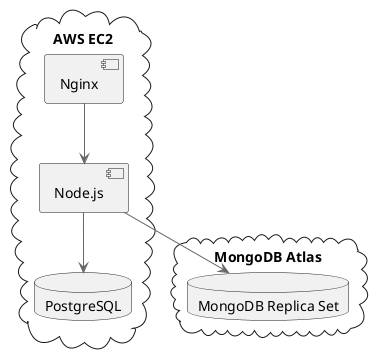 @startuml
!include <awslib/AWSCommon>
!include <awslib/Compute/all>
!include <awslib/Database/all>

cloud "AWS EC2" {
  component "Nginx" as web
  component "Node.js" as app
  database "PostgreSQL" as db
}

cloud "MongoDB Atlas" {
  database "MongoDB Replica Set" as mongo
}

web --> app
app --> db
app --> mongo
@enduml